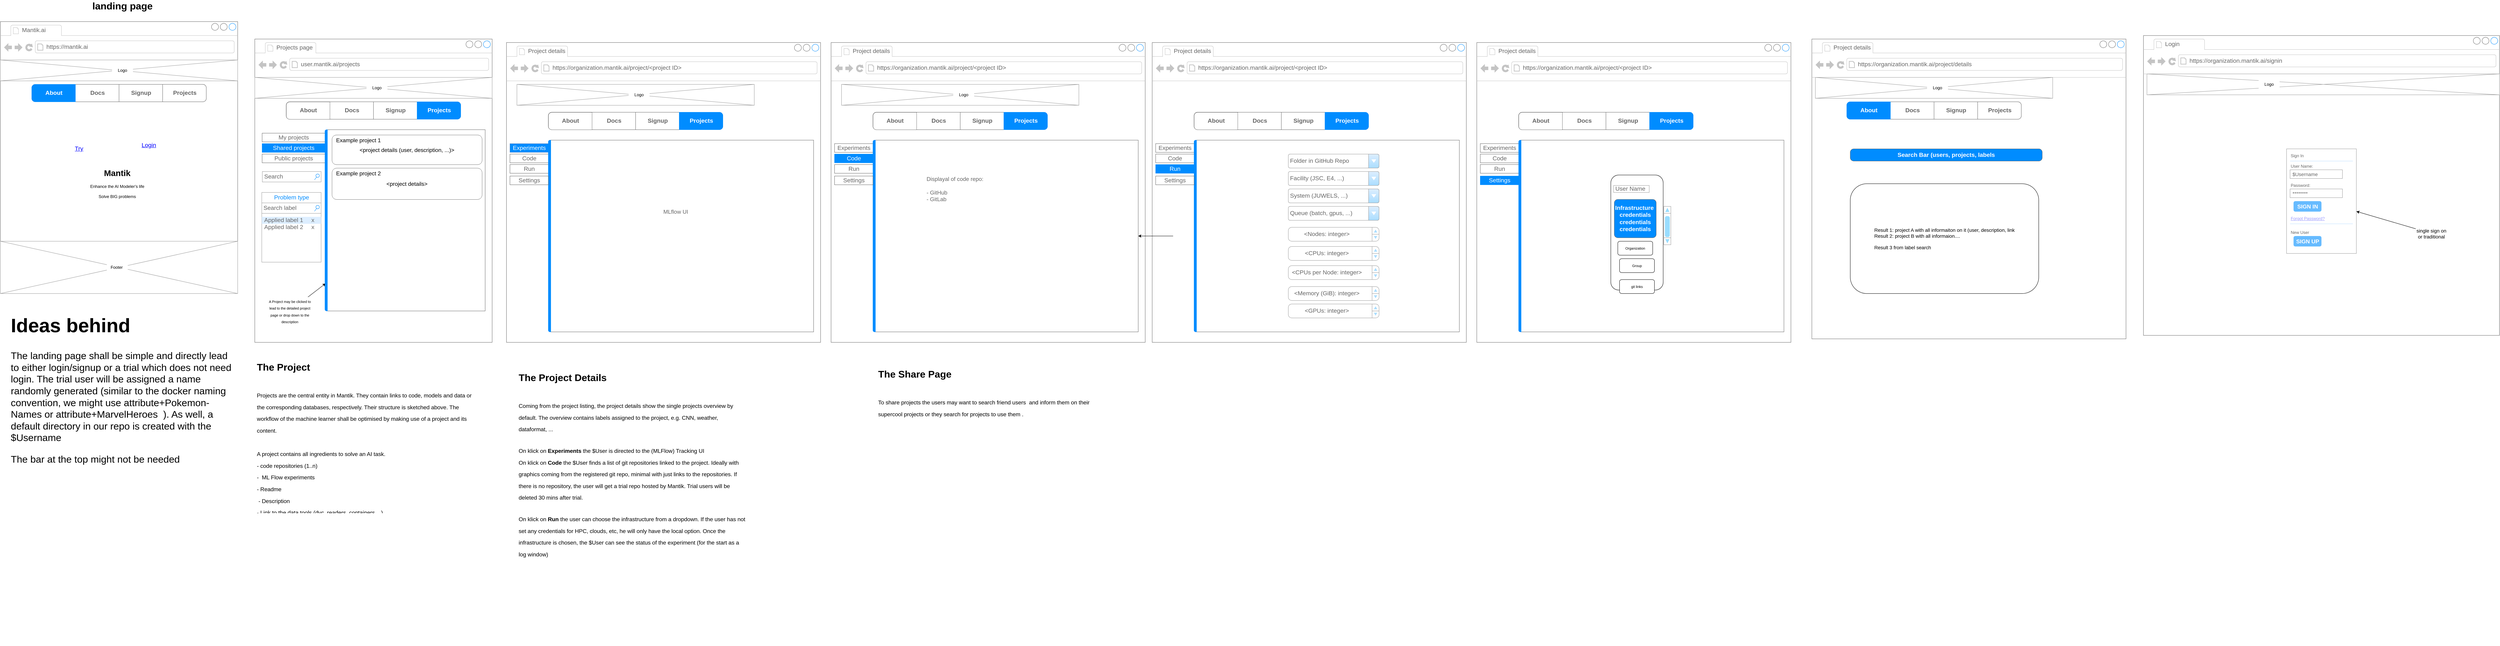 <mxfile version="19.0.3" type="device"><diagram id="vYxLpH2XrhpUcsJ9-Zi-" name="Page-1"><mxGraphModel dx="2889" dy="1265" grid="1" gridSize="10" guides="1" tooltips="1" connect="1" arrows="1" fold="1" page="1" pageScale="1" pageWidth="827" pageHeight="1169" math="0" shadow="0"><root><mxCell id="0"/><mxCell id="1" parent="0"/><mxCell id="B6TExyuDWCvr3OFALODf-1" value="" style="strokeWidth=1;shadow=0;dashed=0;align=center;html=1;shape=mxgraph.mockup.containers.browserWindow;rSize=0;strokeColor=#666666;strokeColor2=#008cff;strokeColor3=#c4c4c4;mainText=,;recursiveResize=0;" parent="1" vertex="1"><mxGeometry x="-20" y="120" width="680" height="780" as="geometry"/></mxCell><mxCell id="B6TExyuDWCvr3OFALODf-2" value="Mantik.ai" style="strokeWidth=1;shadow=0;dashed=0;align=center;html=1;shape=mxgraph.mockup.containers.anchor;fontSize=17;fontColor=#666666;align=left;" parent="B6TExyuDWCvr3OFALODf-1" vertex="1"><mxGeometry x="60" y="12" width="110" height="26" as="geometry"/></mxCell><mxCell id="B6TExyuDWCvr3OFALODf-3" value="https://mantik.ai" style="strokeWidth=1;shadow=0;dashed=0;align=center;html=1;shape=mxgraph.mockup.containers.anchor;rSize=0;fontSize=17;fontColor=#666666;align=left;" parent="B6TExyuDWCvr3OFALODf-1" vertex="1"><mxGeometry x="130" y="60" width="250" height="26" as="geometry"/></mxCell><mxCell id="B6TExyuDWCvr3OFALODf-17" value="Try" style="shape=rectangle;strokeColor=none;fillColor=none;linkText=;fontSize=17;fontColor=#0000ff;fontStyle=4;html=1;align=center;" parent="B6TExyuDWCvr3OFALODf-1" vertex="1"><mxGeometry x="150" y="350" width="150" height="30" as="geometry"/></mxCell><mxCell id="B6TExyuDWCvr3OFALODf-34" value="Login" style="shape=rectangle;strokeColor=none;fillColor=none;linkText=;fontSize=17;fontColor=#0000ff;fontStyle=4;html=1;align=center;" parent="B6TExyuDWCvr3OFALODf-1" vertex="1"><mxGeometry x="350" y="340" width="150" height="30" as="geometry"/></mxCell><mxCell id="B6TExyuDWCvr3OFALODf-40" value="&lt;h1&gt;Mantik&lt;/h1&gt;&lt;div&gt;Enhance the AI Modeler's life&lt;br&gt;&lt;br&gt;Solve BIG problems&lt;/div&gt;" style="text;html=1;strokeColor=none;fillColor=none;spacing=5;spacingTop=-20;whiteSpace=wrap;overflow=hidden;rounded=0;align=center;" parent="B6TExyuDWCvr3OFALODf-1" vertex="1"><mxGeometry x="240" y="415" width="190" height="120" as="geometry"/></mxCell><mxCell id="B6TExyuDWCvr3OFALODf-41" value="" style="verticalLabelPosition=bottom;shadow=0;dashed=0;align=center;html=1;verticalAlign=top;strokeWidth=1;shape=mxgraph.mockup.graphics.simpleIcon;strokeColor=#999999;" parent="B6TExyuDWCvr3OFALODf-1" vertex="1"><mxGeometry y="630" width="680" height="150" as="geometry"/></mxCell><mxCell id="B6TExyuDWCvr3OFALODf-42" value="Footer&amp;nbsp;" style="text;html=1;strokeColor=none;fillColor=default;align=center;verticalAlign=middle;whiteSpace=wrap;rounded=0;" parent="B6TExyuDWCvr3OFALODf-1" vertex="1"><mxGeometry x="305" y="690" width="60" height="30" as="geometry"/></mxCell><mxCell id="B6TExyuDWCvr3OFALODf-35" value="" style="strokeWidth=1;shadow=0;dashed=0;align=center;html=1;shape=mxgraph.mockup.rrect;rSize=10;fillColor=#ffffff;strokeColor=#666666;" parent="B6TExyuDWCvr3OFALODf-1" vertex="1"><mxGeometry x="90" y="180" width="500" height="50" as="geometry"/></mxCell><mxCell id="B6TExyuDWCvr3OFALODf-36" value="Docs" style="strokeColor=inherit;fillColor=inherit;gradientColor=inherit;strokeWidth=1;shadow=0;dashed=0;align=center;html=1;shape=mxgraph.mockup.rrect;rSize=0;fontSize=17;fontColor=#666666;fontStyle=1;resizeHeight=1;" parent="B6TExyuDWCvr3OFALODf-35" vertex="1"><mxGeometry width="125" height="50" relative="1" as="geometry"><mxPoint x="125" as="offset"/></mxGeometry></mxCell><mxCell id="B6TExyuDWCvr3OFALODf-37" value="Signup" style="strokeColor=inherit;fillColor=inherit;gradientColor=inherit;strokeWidth=1;shadow=0;dashed=0;align=center;html=1;shape=mxgraph.mockup.rrect;rSize=0;fontSize=17;fontColor=#666666;fontStyle=1;resizeHeight=1;" parent="B6TExyuDWCvr3OFALODf-35" vertex="1"><mxGeometry width="125" height="50" relative="1" as="geometry"><mxPoint x="250" as="offset"/></mxGeometry></mxCell><mxCell id="B6TExyuDWCvr3OFALODf-38" value="Projects" style="strokeColor=inherit;fillColor=inherit;gradientColor=inherit;strokeWidth=1;shadow=0;dashed=0;align=center;html=1;shape=mxgraph.mockup.rightButton;rSize=10;fontSize=17;fontColor=#666666;fontStyle=1;resizeHeight=1;" parent="B6TExyuDWCvr3OFALODf-35" vertex="1"><mxGeometry x="1" width="125" height="50" relative="1" as="geometry"><mxPoint x="-125" as="offset"/></mxGeometry></mxCell><mxCell id="B6TExyuDWCvr3OFALODf-39" value="About" style="strokeWidth=1;shadow=0;dashed=0;align=center;html=1;shape=mxgraph.mockup.leftButton;rSize=10;fontSize=17;fontColor=#ffffff;fontStyle=1;fillColor=#008cff;strokeColor=#008cff;resizeHeight=1;" parent="B6TExyuDWCvr3OFALODf-35" vertex="1"><mxGeometry width="125" height="50" relative="1" as="geometry"/></mxCell><mxCell id="B6TExyuDWCvr3OFALODf-4" value="&lt;font style=&quot;font-size: 28px&quot;&gt;&lt;b&gt;landing page&lt;/b&gt;&lt;/font&gt;" style="text;html=1;strokeColor=none;fillColor=none;align=center;verticalAlign=middle;whiteSpace=wrap;rounded=0;" parent="1" vertex="1"><mxGeometry x="-10" y="60" width="680" height="30" as="geometry"/></mxCell><mxCell id="B6TExyuDWCvr3OFALODf-43" value="" style="verticalLabelPosition=bottom;shadow=0;dashed=0;align=center;html=1;verticalAlign=top;strokeWidth=1;shape=mxgraph.mockup.graphics.simpleIcon;strokeColor=#999999;" parent="1" vertex="1"><mxGeometry x="-20" y="230" width="680" height="60" as="geometry"/></mxCell><mxCell id="B6TExyuDWCvr3OFALODf-44" value="Logo" style="text;html=1;strokeColor=none;fillColor=default;align=center;verticalAlign=middle;whiteSpace=wrap;rounded=0;" parent="1" vertex="1"><mxGeometry x="300" y="245" width="60" height="30" as="geometry"/></mxCell><mxCell id="B6TExyuDWCvr3OFALODf-45" value="&lt;h1&gt;Ideas behind&lt;/h1&gt;&lt;p&gt;The landing page shall be simple and directly lead to either login/signup or a trial which does not need login. The trial user will be assigned a name randomly generated (similar to the docker naming convention, we might use attribute+Pokemon-Names or attribute+MarvelHeroes&amp;nbsp; ). As well, a default directory in our repo is created with the $Username&lt;/p&gt;&lt;p&gt;The bar at the top might not be needed&lt;/p&gt;" style="text;html=1;strokeColor=none;fillColor=none;spacing=5;spacingTop=-20;whiteSpace=wrap;overflow=hidden;rounded=0;fontSize=28;" parent="1" vertex="1"><mxGeometry x="5" y="930" width="650" height="530" as="geometry"/></mxCell><mxCell id="B6TExyuDWCvr3OFALODf-46" value="" style="strokeWidth=1;shadow=0;dashed=0;align=center;html=1;shape=mxgraph.mockup.containers.browserWindow;rSize=0;strokeColor=#666666;strokeColor2=#008cff;strokeColor3=#c4c4c4;mainText=,;recursiveResize=0;fontSize=28;fillColor=default;" parent="1" vertex="1"><mxGeometry x="709" y="170" width="680" height="870" as="geometry"/></mxCell><mxCell id="B6TExyuDWCvr3OFALODf-47" value="Projects page" style="strokeWidth=1;shadow=0;dashed=0;align=center;html=1;shape=mxgraph.mockup.containers.anchor;fontSize=17;fontColor=#666666;align=left;fillColor=default;" parent="B6TExyuDWCvr3OFALODf-46" vertex="1"><mxGeometry x="60" y="12" width="110" height="26" as="geometry"/></mxCell><mxCell id="B6TExyuDWCvr3OFALODf-48" value="user.mantik.ai/projects" style="strokeWidth=1;shadow=0;dashed=0;align=center;html=1;shape=mxgraph.mockup.containers.anchor;rSize=0;fontSize=17;fontColor=#666666;align=left;fillColor=default;" parent="B6TExyuDWCvr3OFALODf-46" vertex="1"><mxGeometry x="130" y="60" width="250" height="26" as="geometry"/></mxCell><mxCell id="B6TExyuDWCvr3OFALODf-60" value="&lt;font style=&quot;font-size: 10px&quot;&gt;A Project may be clicked to lead to the detailed project page or drop down to the description&lt;/font&gt;" style="text;html=1;strokeColor=none;fillColor=none;align=center;verticalAlign=middle;whiteSpace=wrap;rounded=0;fontSize=16;" parent="B6TExyuDWCvr3OFALODf-46" vertex="1"><mxGeometry x="36" y="740" width="129" height="80" as="geometry"/></mxCell><mxCell id="B6TExyuDWCvr3OFALODf-61" value="" style="endArrow=classic;html=1;rounded=0;fontSize=16;entryX=0.286;entryY=0.848;entryDx=0;entryDy=0;entryPerimeter=0;" parent="B6TExyuDWCvr3OFALODf-46" source="B6TExyuDWCvr3OFALODf-60" target="O60TnMRfWAKYg9jlKstJ-24" edge="1"><mxGeometry width="50" height="50" relative="1" as="geometry"><mxPoint x="191" y="60" as="sourcePoint"/><mxPoint x="102.7" y="700" as="targetPoint"/></mxGeometry></mxCell><mxCell id="B6TExyuDWCvr3OFALODf-62" value="" style="strokeWidth=1;shadow=0;dashed=0;align=center;html=1;shape=mxgraph.mockup.rrect;rSize=10;fillColor=#ffffff;strokeColor=#666666;" parent="B6TExyuDWCvr3OFALODf-46" vertex="1"><mxGeometry x="90" y="180" width="500" height="50" as="geometry"/></mxCell><mxCell id="B6TExyuDWCvr3OFALODf-63" value="Docs" style="strokeColor=inherit;fillColor=inherit;gradientColor=inherit;strokeWidth=1;shadow=0;dashed=0;align=center;html=1;shape=mxgraph.mockup.rrect;rSize=0;fontSize=17;fontColor=#666666;fontStyle=1;resizeHeight=1;" parent="B6TExyuDWCvr3OFALODf-62" vertex="1"><mxGeometry width="125" height="50" relative="1" as="geometry"><mxPoint x="125" as="offset"/></mxGeometry></mxCell><mxCell id="B6TExyuDWCvr3OFALODf-64" value="Signup" style="strokeColor=inherit;fillColor=inherit;gradientColor=inherit;strokeWidth=1;shadow=0;dashed=0;align=center;html=1;shape=mxgraph.mockup.rrect;rSize=0;fontSize=17;fontColor=#666666;fontStyle=1;resizeHeight=1;" parent="B6TExyuDWCvr3OFALODf-62" vertex="1"><mxGeometry width="125" height="50" relative="1" as="geometry"><mxPoint x="250" as="offset"/></mxGeometry></mxCell><mxCell id="B6TExyuDWCvr3OFALODf-65" value="&lt;font color=&quot;#ffffff&quot;&gt;Projects&lt;/font&gt;" style="strokeColor=#008CFF;fillColor=#008CFF;strokeWidth=1;shadow=0;dashed=0;align=center;html=1;shape=mxgraph.mockup.rightButton;rSize=10;fontSize=17;fontStyle=1;resizeHeight=1;" parent="B6TExyuDWCvr3OFALODf-62" vertex="1"><mxGeometry x="1" width="125" height="50" relative="1" as="geometry"><mxPoint x="-125" as="offset"/></mxGeometry></mxCell><mxCell id="B6TExyuDWCvr3OFALODf-66" value="&lt;font color=&quot;#666666&quot;&gt;About&lt;/font&gt;" style="strokeWidth=0.5;shadow=0;dashed=0;align=center;html=1;shape=mxgraph.mockup.leftButton;rSize=10;fontSize=17;fontColor=#ffffff;fontStyle=1;fillColor=default;strokeColor=default;resizeHeight=1;" parent="B6TExyuDWCvr3OFALODf-62" vertex="1"><mxGeometry width="125" height="50" relative="1" as="geometry"/></mxCell><mxCell id="B6TExyuDWCvr3OFALODf-67" value="" style="verticalLabelPosition=bottom;shadow=0;dashed=0;align=center;html=1;verticalAlign=top;strokeWidth=1;shape=mxgraph.mockup.graphics.simpleIcon;strokeColor=#999999;" parent="B6TExyuDWCvr3OFALODf-46" vertex="1"><mxGeometry y="110" width="680" height="60" as="geometry"/></mxCell><mxCell id="B6TExyuDWCvr3OFALODf-68" value="Logo" style="text;html=1;strokeColor=none;fillColor=default;align=center;verticalAlign=middle;whiteSpace=wrap;rounded=0;" parent="B6TExyuDWCvr3OFALODf-46" vertex="1"><mxGeometry x="320" y="125" width="60" height="30" as="geometry"/></mxCell><mxCell id="O60TnMRfWAKYg9jlKstJ-20" value="" style="strokeWidth=1;shadow=0;dashed=0;align=center;html=1;shape=mxgraph.mockup.containers.marginRect2;rectMarginLeft=67;strokeColor=#666666;gradientColor=none;rounded=1;fontSize=16;fontColor=#000000;" vertex="1" parent="B6TExyuDWCvr3OFALODf-46"><mxGeometry x="141" y="260" width="519" height="520" as="geometry"/></mxCell><mxCell id="O60TnMRfWAKYg9jlKstJ-21" value="My projects" style="strokeColor=inherit;fillColor=inherit;gradientColor=inherit;strokeWidth=1;shadow=0;dashed=0;align=center;html=1;shape=mxgraph.mockup.containers.rrect;rSize=0;fontSize=17;fontColor=#666666;rounded=1;" vertex="1" parent="O60TnMRfWAKYg9jlKstJ-20"><mxGeometry width="180" height="25" relative="1" as="geometry"><mxPoint x="-120" y="10" as="offset"/></mxGeometry></mxCell><mxCell id="O60TnMRfWAKYg9jlKstJ-22" value="Shared projects" style="strokeWidth=1;shadow=0;dashed=0;align=center;html=1;shape=mxgraph.mockup.containers.rrect;rSize=0;fontSize=17;fontColor=#ffffff;strokeColor=#008cff;fillColor=#008cff;rounded=1;" vertex="1" parent="O60TnMRfWAKYg9jlKstJ-20"><mxGeometry width="180" height="25" relative="1" as="geometry"><mxPoint x="-120" y="40" as="offset"/></mxGeometry></mxCell><mxCell id="O60TnMRfWAKYg9jlKstJ-23" value="Public projects" style="strokeColor=inherit;fillColor=inherit;gradientColor=inherit;strokeWidth=1;shadow=0;dashed=0;align=center;html=1;shape=mxgraph.mockup.containers.rrect;rSize=0;fontSize=17;fontColor=#666666;rounded=1;" vertex="1" parent="O60TnMRfWAKYg9jlKstJ-20"><mxGeometry width="180" height="25" relative="1" as="geometry"><mxPoint x="-120" y="70" as="offset"/></mxGeometry></mxCell><mxCell id="O60TnMRfWAKYg9jlKstJ-24" value="" style="strokeWidth=1;shadow=0;dashed=0;align=center;html=1;shape=mxgraph.mockup.containers.leftButton;rSize=5;strokeColor=#008cff;fillColor=#008cff;resizeHeight=1;movable=0;deletable=0;rounded=1;fontSize=16;fontColor=#000000;" vertex="1" parent="O60TnMRfWAKYg9jlKstJ-20"><mxGeometry width="7" height="520" relative="1" as="geometry"><mxPoint x="60" as="offset"/></mxGeometry></mxCell><mxCell id="O60TnMRfWAKYg9jlKstJ-34" value="&amp;lt;project details (user, description, ...)&amp;gt;" style="rounded=1;whiteSpace=wrap;html=1;fontSize=16;fontColor=#000000;strokeColor=#000000;strokeWidth=0.5;fillColor=none;" vertex="1" parent="O60TnMRfWAKYg9jlKstJ-20"><mxGeometry x="80" y="15" width="430" height="85" as="geometry"/></mxCell><mxCell id="O60TnMRfWAKYg9jlKstJ-36" value="Example project 1" style="text;html=1;strokeColor=none;fillColor=none;align=left;verticalAlign=middle;whiteSpace=wrap;rounded=0;fontSize=16;fontColor=#000000;" vertex="1" parent="O60TnMRfWAKYg9jlKstJ-20"><mxGeometry x="90" y="15" width="170" height="30" as="geometry"/></mxCell><mxCell id="O60TnMRfWAKYg9jlKstJ-40" value="&amp;lt;project details&amp;gt;" style="rounded=1;whiteSpace=wrap;html=1;fontSize=16;fontColor=#000000;strokeColor=#000000;strokeWidth=0.5;fillColor=none;" vertex="1" parent="O60TnMRfWAKYg9jlKstJ-20"><mxGeometry x="80" y="110" width="430" height="90" as="geometry"/></mxCell><mxCell id="O60TnMRfWAKYg9jlKstJ-41" value="Example project 2" style="text;html=1;strokeColor=none;fillColor=none;align=left;verticalAlign=middle;whiteSpace=wrap;rounded=0;fontSize=16;fontColor=#000000;" vertex="1" parent="O60TnMRfWAKYg9jlKstJ-20"><mxGeometry x="90" y="110" width="140" height="30" as="geometry"/></mxCell><mxCell id="O60TnMRfWAKYg9jlKstJ-26" value="Search" style="strokeWidth=1;shadow=0;dashed=0;align=center;html=1;shape=mxgraph.mockup.forms.searchBox;strokeColor=#999999;mainText=;strokeColor2=#008cff;fontColor=#666666;fontSize=17;align=left;spacingLeft=3;rounded=1;fillColor=none;" vertex="1" parent="B6TExyuDWCvr3OFALODf-46"><mxGeometry x="21.5" y="380" width="168.5" height="30" as="geometry"/></mxCell><mxCell id="O60TnMRfWAKYg9jlKstJ-28" value="" style="strokeWidth=1;shadow=0;dashed=0;align=center;html=1;shape=mxgraph.mockup.forms.rrect;rSize=0;strokeColor=#999999;fillColor=#ffffff;rounded=1;fontSize=16;fontColor=#000000;" vertex="1" parent="B6TExyuDWCvr3OFALODf-46"><mxGeometry x="20" y="440" width="170" height="200" as="geometry"/></mxCell><mxCell id="O60TnMRfWAKYg9jlKstJ-29" value="Problem type" style="strokeWidth=1;shadow=0;dashed=0;align=center;html=1;shape=mxgraph.mockup.forms.rrect;rSize=0;strokeColor=#999999;fontColor=#008cff;fontSize=17;fillColor=#ffffff;resizeWidth=1;rounded=1;" vertex="1" parent="O60TnMRfWAKYg9jlKstJ-28"><mxGeometry width="170" height="30" relative="1" as="geometry"/></mxCell><mxCell id="O60TnMRfWAKYg9jlKstJ-30" value="&lt;br&gt;" style="strokeWidth=1;shadow=0;dashed=0;align=center;html=1;shape=mxgraph.mockup.forms.anchor;fontSize=17;fontColor=#666666;align=left;spacingLeft=5;resizeWidth=1;rounded=1;fillColor=none;" vertex="1" parent="O60TnMRfWAKYg9jlKstJ-28"><mxGeometry width="170" height="20" relative="1" as="geometry"><mxPoint y="30" as="offset"/></mxGeometry></mxCell><mxCell id="O60TnMRfWAKYg9jlKstJ-31" value="" style="strokeWidth=1;shadow=0;dashed=0;align=center;html=1;shape=mxgraph.mockup.forms.anchor;fontSize=17;fontColor=#666666;align=left;spacingLeft=5;resizeWidth=1;rounded=1;fillColor=none;" vertex="1" parent="O60TnMRfWAKYg9jlKstJ-28"><mxGeometry width="170" height="20" relative="1" as="geometry"><mxPoint y="50" as="offset"/></mxGeometry></mxCell><mxCell id="O60TnMRfWAKYg9jlKstJ-32" value="Applied label 1&amp;nbsp; &amp;nbsp; &amp;nbsp;x" style="strokeWidth=1;shadow=0;dashed=0;align=center;html=1;shape=mxgraph.mockup.forms.rrect;rSize=0;fontSize=17;fontColor=#666666;align=left;spacingLeft=5;fillColor=#ddeeff;strokeColor=none;resizeWidth=1;rounded=1;" vertex="1" parent="O60TnMRfWAKYg9jlKstJ-28"><mxGeometry width="170" height="20" relative="1" as="geometry"><mxPoint y="70" as="offset"/></mxGeometry></mxCell><mxCell id="O60TnMRfWAKYg9jlKstJ-33" value="Applied label 2&amp;nbsp; &amp;nbsp; &amp;nbsp;x" style="strokeWidth=1;shadow=0;dashed=0;align=center;html=1;shape=mxgraph.mockup.forms.anchor;fontSize=17;fontColor=#666666;align=left;spacingLeft=5;resizeWidth=1;rounded=1;fillColor=none;" vertex="1" parent="O60TnMRfWAKYg9jlKstJ-28"><mxGeometry width="170" height="20" relative="1" as="geometry"><mxPoint y="90" as="offset"/></mxGeometry></mxCell><mxCell id="O60TnMRfWAKYg9jlKstJ-27" value="Search label" style="strokeWidth=1;shadow=0;dashed=0;align=center;html=1;shape=mxgraph.mockup.forms.searchBox;strokeColor=#999999;mainText=;strokeColor2=#008cff;fontColor=#666666;fontSize=17;align=left;spacingLeft=3;rounded=1;fillColor=none;" vertex="1" parent="O60TnMRfWAKYg9jlKstJ-28"><mxGeometry y="30" width="170" height="30" as="geometry"/></mxCell><mxCell id="B6TExyuDWCvr3OFALODf-50" value="&lt;h1&gt;&lt;font style=&quot;font-size: 28px&quot;&gt;The Project&lt;/font&gt;&lt;/h1&gt;&lt;p&gt;&lt;span style=&quot;font-size: 16px&quot;&gt;Projects are the central entity in Mantik. They contain links to code, models and data or the corresponding databases, respectively. Their structure is sketched above. The workflow of the machine learner shall be optimised by making use of a project and its content.&lt;br&gt;&lt;br&gt;A project contains all ingredients to solve an AI task.&lt;br&gt;- code repositories (1..n)&lt;br&gt;&lt;/span&gt;&lt;span style=&quot;font-size: 16px&quot;&gt;-&amp;nbsp; ML Flow experiments&lt;br&gt;&lt;/span&gt;&lt;span style=&quot;font-size: 16px&quot;&gt;- Readme&amp;nbsp;&lt;br&gt;&lt;/span&gt;&lt;span style=&quot;font-size: 16px&quot;&gt;&amp;nbsp;- D&lt;/span&gt;&lt;span style=&quot;font-size: 16px&quot;&gt;escription&lt;br&gt;- Link to the data tools (dvc, readers, containers,...)&lt;/span&gt;&lt;/p&gt;" style="text;html=1;strokeColor=none;fillColor=none;spacing=5;spacingTop=-20;whiteSpace=wrap;overflow=hidden;rounded=0;fontSize=28;" parent="1" vertex="1"><mxGeometry x="710" y="1040" width="630" height="490" as="geometry"/></mxCell><mxCell id="B6TExyuDWCvr3OFALODf-69" value="" style="strokeWidth=1;shadow=0;dashed=0;align=center;html=1;shape=mxgraph.mockup.containers.browserWindow;rSize=0;strokeColor=#666666;strokeColor2=#008cff;strokeColor3=#c4c4c4;mainText=,;recursiveResize=0;fontSize=10;fillColor=default;" parent="1" vertex="1"><mxGeometry x="1430" y="180" width="900" height="860" as="geometry"/></mxCell><mxCell id="B6TExyuDWCvr3OFALODf-70" value="Project details" style="strokeWidth=1;shadow=0;dashed=0;align=center;html=1;shape=mxgraph.mockup.containers.anchor;fontSize=17;fontColor=#666666;align=left;fillColor=default;" parent="B6TExyuDWCvr3OFALODf-69" vertex="1"><mxGeometry x="60" y="12" width="110" height="26" as="geometry"/></mxCell><mxCell id="B6TExyuDWCvr3OFALODf-71" value="https://organization.mantik.ai/project/&amp;lt;project ID&amp;gt;" style="strokeWidth=1;shadow=0;dashed=0;align=center;html=1;shape=mxgraph.mockup.containers.anchor;rSize=0;fontSize=17;fontColor=#666666;align=left;fillColor=default;" parent="B6TExyuDWCvr3OFALODf-69" vertex="1"><mxGeometry x="130" y="60" width="250" height="26" as="geometry"/></mxCell><mxCell id="O60TnMRfWAKYg9jlKstJ-1" value="" style="strokeWidth=1;shadow=0;dashed=0;align=center;html=1;shape=mxgraph.mockup.rrect;rSize=10;fillColor=#ffffff;strokeColor=#666666;" vertex="1" parent="B6TExyuDWCvr3OFALODf-69"><mxGeometry x="120" y="200" width="500" height="50" as="geometry"/></mxCell><mxCell id="O60TnMRfWAKYg9jlKstJ-2" value="Docs" style="strokeColor=inherit;fillColor=inherit;gradientColor=inherit;strokeWidth=1;shadow=0;dashed=0;align=center;html=1;shape=mxgraph.mockup.rrect;rSize=0;fontSize=17;fontColor=#666666;fontStyle=1;resizeHeight=1;" vertex="1" parent="O60TnMRfWAKYg9jlKstJ-1"><mxGeometry width="125" height="50" relative="1" as="geometry"><mxPoint x="125" as="offset"/></mxGeometry></mxCell><mxCell id="O60TnMRfWAKYg9jlKstJ-3" value="Signup" style="strokeColor=inherit;fillColor=inherit;gradientColor=inherit;strokeWidth=1;shadow=0;dashed=0;align=center;html=1;shape=mxgraph.mockup.rrect;rSize=0;fontSize=17;fontColor=#666666;fontStyle=1;resizeHeight=1;" vertex="1" parent="O60TnMRfWAKYg9jlKstJ-1"><mxGeometry width="125" height="50" relative="1" as="geometry"><mxPoint x="250" as="offset"/></mxGeometry></mxCell><mxCell id="O60TnMRfWAKYg9jlKstJ-4" value="&lt;font color=&quot;#ffffff&quot;&gt;Projects&lt;/font&gt;" style="strokeColor=#008CFF;fillColor=#008CFF;strokeWidth=1;shadow=0;dashed=0;align=center;html=1;shape=mxgraph.mockup.rightButton;rSize=10;fontSize=17;fontStyle=1;resizeHeight=1;" vertex="1" parent="O60TnMRfWAKYg9jlKstJ-1"><mxGeometry x="1" width="125" height="50" relative="1" as="geometry"><mxPoint x="-125" as="offset"/></mxGeometry></mxCell><mxCell id="O60TnMRfWAKYg9jlKstJ-5" value="&lt;font color=&quot;#666666&quot;&gt;About&lt;/font&gt;" style="strokeWidth=0.5;shadow=0;dashed=0;align=center;html=1;shape=mxgraph.mockup.leftButton;rSize=10;fontSize=17;fontColor=#ffffff;fontStyle=1;fillColor=default;strokeColor=default;resizeHeight=1;" vertex="1" parent="O60TnMRfWAKYg9jlKstJ-1"><mxGeometry width="125" height="50" relative="1" as="geometry"/></mxCell><mxCell id="O60TnMRfWAKYg9jlKstJ-44" value="" style="strokeWidth=1;shadow=0;dashed=0;align=center;html=1;shape=mxgraph.mockup.containers.marginRect2;rectMarginLeft=67;strokeColor=#666666;gradientColor=none;rounded=1;fontSize=16;fontColor=#000000;" vertex="1" parent="B6TExyuDWCvr3OFALODf-69"><mxGeometry x="60" y="280" width="820" height="550" as="geometry"/></mxCell><mxCell id="O60TnMRfWAKYg9jlKstJ-45" value="&lt;font color=&quot;#ffffff&quot;&gt;Experiments&lt;/font&gt;" style="strokeColor=#6c8ebf;fillColor=#008CFF;strokeWidth=1;shadow=0;dashed=0;align=center;html=1;shape=mxgraph.mockup.containers.rrect;rSize=0;fontSize=17;rounded=1;" vertex="1" parent="O60TnMRfWAKYg9jlKstJ-44"><mxGeometry width="110" height="25" relative="1" as="geometry"><mxPoint x="-50" y="10" as="offset"/></mxGeometry></mxCell><mxCell id="O60TnMRfWAKYg9jlKstJ-46" value="&lt;font color=&quot;#666666&quot;&gt;Code&lt;/font&gt;" style="strokeWidth=1;shadow=0;dashed=0;align=center;html=1;shape=mxgraph.mockup.containers.rrect;rSize=0;fontSize=17;fontColor=#ffffff;strokeColor=#666666;fillColor=none;rounded=1;" vertex="1" parent="O60TnMRfWAKYg9jlKstJ-44"><mxGeometry width="110" height="25" relative="1" as="geometry"><mxPoint x="-50" y="40" as="offset"/></mxGeometry></mxCell><mxCell id="O60TnMRfWAKYg9jlKstJ-47" value="Run" style="strokeColor=inherit;fillColor=inherit;gradientColor=inherit;strokeWidth=1;shadow=0;dashed=0;align=center;html=1;shape=mxgraph.mockup.containers.rrect;rSize=0;fontSize=17;fontColor=#666666;rounded=1;" vertex="1" parent="O60TnMRfWAKYg9jlKstJ-44"><mxGeometry width="110" height="25" relative="1" as="geometry"><mxPoint x="-50" y="70" as="offset"/></mxGeometry></mxCell><mxCell id="O60TnMRfWAKYg9jlKstJ-48" value="" style="strokeWidth=1;shadow=0;dashed=0;align=center;html=1;shape=mxgraph.mockup.containers.leftButton;rSize=5;strokeColor=#008cff;fillColor=#008cff;resizeHeight=1;movable=0;deletable=0;rounded=1;fontSize=16;fontColor=#000000;" vertex="1" parent="O60TnMRfWAKYg9jlKstJ-44"><mxGeometry width="7" height="550" relative="1" as="geometry"><mxPoint x="60" as="offset"/></mxGeometry></mxCell><mxCell id="O60TnMRfWAKYg9jlKstJ-49" value="Settings" style="strokeColor=inherit;fillColor=inherit;gradientColor=inherit;strokeWidth=1;shadow=0;dashed=0;align=center;html=1;shape=mxgraph.mockup.containers.rrect;rSize=0;fontSize=17;fontColor=#666666;rounded=1;" vertex="1" parent="O60TnMRfWAKYg9jlKstJ-44"><mxGeometry width="110" height="25" relative="1" as="geometry"><mxPoint x="-50" y="103" as="offset"/></mxGeometry></mxCell><mxCell id="O60TnMRfWAKYg9jlKstJ-115" value="MLflow UI" style="text;html=1;strokeColor=none;fillColor=none;align=center;verticalAlign=middle;whiteSpace=wrap;rounded=0;fontSize=16;fontColor=#666666;" vertex="1" parent="O60TnMRfWAKYg9jlKstJ-44"><mxGeometry x="370" y="190" width="110" height="30" as="geometry"/></mxCell><mxCell id="B6TExyuDWCvr3OFALODf-77" value="" style="verticalLabelPosition=bottom;shadow=0;dashed=0;align=center;html=1;verticalAlign=top;strokeWidth=1;shape=mxgraph.mockup.graphics.simpleIcon;strokeColor=#999999;" parent="1" vertex="1"><mxGeometry x="1460" y="300" width="680" height="60" as="geometry"/></mxCell><mxCell id="B6TExyuDWCvr3OFALODf-78" value="Logo" style="text;html=1;strokeColor=none;fillColor=default;align=center;verticalAlign=middle;whiteSpace=wrap;rounded=0;" parent="1" vertex="1"><mxGeometry x="1780" y="315" width="60" height="30" as="geometry"/></mxCell><mxCell id="B6TExyuDWCvr3OFALODf-83" value="&lt;h1&gt;&lt;font style=&quot;font-size: 28px&quot;&gt;The Project Details&lt;/font&gt;&lt;/h1&gt;&lt;p&gt;&lt;span style=&quot;font-size: 16px&quot;&gt;Coming from the project listing, the project details show the single projects overview by default. The overview contains labels assigned to the project, e.g. CNN, weather, dataformat, ...&lt;/span&gt;&lt;/p&gt;&lt;p&gt;&lt;span style=&quot;font-size: 16px&quot;&gt;On klick on &lt;b&gt;Experiments&lt;/b&gt; the $User is directed to the (MLFlow) Tracking UI&lt;br&gt;On klick on &lt;b&gt;Code &lt;/b&gt;the $User finds a list of git repositories linked to the project. Ideally with graphics coming from the registered git repo, minimal with just links to the repositories. If there is no repository, the user will get a trial repo hosted by Mantik. Trial users will be deleted 30 mins after trial.&lt;/span&gt;&lt;/p&gt;&lt;p&gt;&lt;span style=&quot;font-size: 16px&quot;&gt;On klick on &lt;b&gt;Run &lt;/b&gt;the user can choose the infrastructure from a dropdown. If the user has not set any credentials for HPC, clouds, etc, he will only have the local option. Once the infrastructure is chosen, the $User can see the status of the experiment (for the start as a log window)&amp;nbsp;&lt;b&gt;&amp;nbsp;&lt;/b&gt;&amp;nbsp;&lt;/span&gt;&lt;/p&gt;&lt;p&gt;&lt;span style=&quot;font-size: 16px&quot;&gt;&lt;br&gt;&lt;br&gt;&lt;/span&gt;&lt;/p&gt;" style="text;html=1;strokeColor=none;fillColor=none;spacing=5;spacingTop=-20;whiteSpace=wrap;overflow=hidden;rounded=0;fontSize=28;" parent="1" vertex="1"><mxGeometry x="1460" y="1070" width="660" height="840" as="geometry"/></mxCell><mxCell id="B6TExyuDWCvr3OFALODf-140" value="" style="strokeWidth=1;shadow=0;dashed=0;align=center;html=1;shape=mxgraph.mockup.containers.browserWindow;rSize=0;strokeColor=#666666;strokeColor2=#008cff;strokeColor3=#c4c4c4;mainText=,;recursiveResize=0;fontSize=10;fillColor=default;" parent="1" vertex="1"><mxGeometry x="5170" y="170" width="900" height="860" as="geometry"/></mxCell><mxCell id="B6TExyuDWCvr3OFALODf-141" value="Project details" style="strokeWidth=1;shadow=0;dashed=0;align=center;html=1;shape=mxgraph.mockup.containers.anchor;fontSize=17;fontColor=#666666;align=left;fillColor=default;" parent="B6TExyuDWCvr3OFALODf-140" vertex="1"><mxGeometry x="60" y="12" width="110" height="26" as="geometry"/></mxCell><mxCell id="B6TExyuDWCvr3OFALODf-142" value="https://organization.mantik.ai/project/details" style="strokeWidth=1;shadow=0;dashed=0;align=center;html=1;shape=mxgraph.mockup.containers.anchor;rSize=0;fontSize=17;fontColor=#666666;align=left;fillColor=default;" parent="B6TExyuDWCvr3OFALODf-140" vertex="1"><mxGeometry x="130" y="60" width="250" height="26" as="geometry"/></mxCell><mxCell id="B6TExyuDWCvr3OFALODf-157" value="" style="strokeWidth=1;shadow=0;dashed=0;align=center;html=1;shape=mxgraph.mockup.rrect;rSize=10;fillColor=#ffffff;strokeColor=#666666;" parent="B6TExyuDWCvr3OFALODf-140" vertex="1"><mxGeometry x="100" y="180" width="500" height="50" as="geometry"/></mxCell><mxCell id="B6TExyuDWCvr3OFALODf-158" value="Docs" style="strokeColor=inherit;fillColor=inherit;gradientColor=inherit;strokeWidth=1;shadow=0;dashed=0;align=center;html=1;shape=mxgraph.mockup.rrect;rSize=0;fontSize=17;fontColor=#666666;fontStyle=1;resizeHeight=1;" parent="B6TExyuDWCvr3OFALODf-157" vertex="1"><mxGeometry width="125" height="50" relative="1" as="geometry"><mxPoint x="125" as="offset"/></mxGeometry></mxCell><mxCell id="B6TExyuDWCvr3OFALODf-159" value="Signup" style="strokeColor=inherit;fillColor=inherit;gradientColor=inherit;strokeWidth=1;shadow=0;dashed=0;align=center;html=1;shape=mxgraph.mockup.rrect;rSize=0;fontSize=17;fontColor=#666666;fontStyle=1;resizeHeight=1;" parent="B6TExyuDWCvr3OFALODf-157" vertex="1"><mxGeometry width="125" height="50" relative="1" as="geometry"><mxPoint x="250" as="offset"/></mxGeometry></mxCell><mxCell id="B6TExyuDWCvr3OFALODf-160" value="Projects" style="strokeColor=inherit;fillColor=inherit;gradientColor=inherit;strokeWidth=1;shadow=0;dashed=0;align=center;html=1;shape=mxgraph.mockup.rightButton;rSize=10;fontSize=17;fontColor=#666666;fontStyle=1;resizeHeight=1;" parent="B6TExyuDWCvr3OFALODf-157" vertex="1"><mxGeometry x="1" width="125" height="50" relative="1" as="geometry"><mxPoint x="-125" as="offset"/></mxGeometry></mxCell><mxCell id="B6TExyuDWCvr3OFALODf-161" value="About" style="strokeWidth=1;shadow=0;dashed=0;align=center;html=1;shape=mxgraph.mockup.leftButton;rSize=10;fontSize=17;fontColor=#ffffff;fontStyle=1;fillColor=#008cff;strokeColor=#008cff;resizeHeight=1;" parent="B6TExyuDWCvr3OFALODf-157" vertex="1"><mxGeometry width="125" height="50" relative="1" as="geometry"/></mxCell><mxCell id="B6TExyuDWCvr3OFALODf-162" value="" style="verticalLabelPosition=bottom;shadow=0;dashed=0;align=center;html=1;verticalAlign=top;strokeWidth=1;shape=mxgraph.mockup.graphics.simpleIcon;strokeColor=#999999;" parent="B6TExyuDWCvr3OFALODf-140" vertex="1"><mxGeometry x="10" y="110" width="680" height="60" as="geometry"/></mxCell><mxCell id="B6TExyuDWCvr3OFALODf-163" value="Logo" style="text;html=1;strokeColor=none;fillColor=default;align=center;verticalAlign=middle;whiteSpace=wrap;rounded=0;" parent="B6TExyuDWCvr3OFALODf-140" vertex="1"><mxGeometry x="330" y="125" width="60" height="30" as="geometry"/></mxCell><mxCell id="B6TExyuDWCvr3OFALODf-164" value="Search Bar (users, projects, labels" style="strokeWidth=1;shadow=0;dashed=0;align=center;html=1;shape=mxgraph.mockup.buttons.button;strokeColor=#666666;fontColor=#ffffff;mainText=;buttonStyle=round;fontSize=17;fontStyle=1;fillColor=#008cff;whiteSpace=wrap;" parent="B6TExyuDWCvr3OFALODf-140" vertex="1"><mxGeometry x="110" y="315" width="550" height="35" as="geometry"/></mxCell><mxCell id="B6TExyuDWCvr3OFALODf-165" value="&lt;div style=&quot;text-align: left&quot;&gt;&lt;span style=&quot;font-size: 14px&quot;&gt;Result 1: project A with all informaiton on it (user, description, link&lt;/span&gt;&lt;/div&gt;&lt;font style=&quot;font-size: 14px&quot;&gt;&lt;div style=&quot;text-align: left&quot;&gt;&lt;span&gt;Result 2: project B with all informaion....&lt;br&gt;&lt;br&gt;Result 3 from label search&lt;br&gt;&lt;/span&gt;&lt;/div&gt;&lt;/font&gt;" style="rounded=1;whiteSpace=wrap;html=1;fontSize=10;fillColor=default;" parent="B6TExyuDWCvr3OFALODf-140" vertex="1"><mxGeometry x="110" y="415" width="540" height="315" as="geometry"/></mxCell><mxCell id="B6TExyuDWCvr3OFALODf-156" value="&lt;h1&gt;&lt;font style=&quot;font-size: 28px&quot;&gt;The Share Page&lt;/font&gt;&lt;/h1&gt;&lt;p&gt;&lt;span style=&quot;font-size: 16px&quot;&gt;To share projects the users may want to search friend users&amp;nbsp; and inform them on their supercool projects or they search for projects to use them .&lt;/span&gt;&lt;/p&gt;&lt;p&gt;&lt;span style=&quot;font-size: 16px&quot;&gt;&lt;br&gt;&lt;/span&gt;&lt;/p&gt;&lt;p&gt;&lt;span style=&quot;font-size: 16px&quot;&gt;&lt;br&gt;&lt;/span&gt;&lt;/p&gt;" style="text;html=1;strokeColor=none;fillColor=none;spacing=5;spacingTop=-20;whiteSpace=wrap;overflow=hidden;rounded=0;fontSize=28;" parent="1" vertex="1"><mxGeometry x="2490" y="1060" width="660" height="840" as="geometry"/></mxCell><mxCell id="B6TExyuDWCvr3OFALODf-166" value="" style="strokeWidth=1;shadow=0;dashed=0;align=center;html=1;shape=mxgraph.mockup.containers.browserWindow;rSize=0;strokeColor=#666666;strokeColor2=#008cff;strokeColor3=#c4c4c4;mainText=,;recursiveResize=0;fontSize=10;fillColor=default;" parent="1" vertex="1"><mxGeometry x="6120" y="160" width="1020" height="860" as="geometry"/></mxCell><mxCell id="B6TExyuDWCvr3OFALODf-167" value="Login" style="strokeWidth=1;shadow=0;dashed=0;align=center;html=1;shape=mxgraph.mockup.containers.anchor;fontSize=17;fontColor=#666666;align=left;fillColor=default;" parent="B6TExyuDWCvr3OFALODf-166" vertex="1"><mxGeometry x="60" y="12" width="110" height="26" as="geometry"/></mxCell><mxCell id="B6TExyuDWCvr3OFALODf-168" value="https://organization.mantik.ai/signin" style="strokeWidth=1;shadow=0;dashed=0;align=center;html=1;shape=mxgraph.mockup.containers.anchor;rSize=0;fontSize=17;fontColor=#666666;align=left;fillColor=default;" parent="B6TExyuDWCvr3OFALODf-166" vertex="1"><mxGeometry x="130" y="60" width="250" height="26" as="geometry"/></mxCell><mxCell id="B6TExyuDWCvr3OFALODf-174" value="" style="verticalLabelPosition=bottom;shadow=0;dashed=0;align=center;html=1;verticalAlign=top;strokeWidth=1;shape=mxgraph.mockup.graphics.simpleIcon;strokeColor=#999999;" parent="B6TExyuDWCvr3OFALODf-166" vertex="1"><mxGeometry x="10" y="110" width="1010" height="60" as="geometry"/></mxCell><mxCell id="B6TExyuDWCvr3OFALODf-175" value="Logo" style="text;html=1;strokeColor=none;fillColor=default;align=center;verticalAlign=middle;whiteSpace=wrap;rounded=0;" parent="B6TExyuDWCvr3OFALODf-166" vertex="1"><mxGeometry x="330" y="125" width="60" height="30" as="geometry"/></mxCell><mxCell id="B6TExyuDWCvr3OFALODf-190" value="single sign on or traditional" style="text;html=1;strokeColor=none;fillColor=none;align=center;verticalAlign=middle;whiteSpace=wrap;rounded=0;fontSize=14;" parent="B6TExyuDWCvr3OFALODf-166" vertex="1"><mxGeometry x="780" y="505" width="90" height="125" as="geometry"/></mxCell><mxCell id="B6TExyuDWCvr3OFALODf-178" value="" style="strokeWidth=1;shadow=0;dashed=0;align=center;html=1;shape=mxgraph.mockup.forms.rrect;rSize=0;strokeColor=#999999;fillColor=#ffffff;fontSize=14;" parent="1" vertex="1"><mxGeometry x="6530" y="485" width="200" height="300" as="geometry"/></mxCell><mxCell id="B6TExyuDWCvr3OFALODf-179" value="Sign In" style="strokeWidth=1;shadow=0;dashed=0;align=center;html=1;shape=mxgraph.mockup.forms.anchor;fontSize=12;fontColor=#666666;align=left;resizeWidth=1;spacingLeft=0;fillColor=default;" parent="B6TExyuDWCvr3OFALODf-178" vertex="1"><mxGeometry width="100" height="20" relative="1" as="geometry"><mxPoint x="10" y="10" as="offset"/></mxGeometry></mxCell><mxCell id="B6TExyuDWCvr3OFALODf-180" value="" style="shape=line;strokeColor=#ddeeff;strokeWidth=2;html=1;resizeWidth=1;fontSize=14;fillColor=default;" parent="B6TExyuDWCvr3OFALODf-178" vertex="1"><mxGeometry width="180" height="10" relative="1" as="geometry"><mxPoint x="10" y="30" as="offset"/></mxGeometry></mxCell><mxCell id="B6TExyuDWCvr3OFALODf-181" value="User Name:" style="strokeWidth=1;shadow=0;dashed=0;align=center;html=1;shape=mxgraph.mockup.forms.anchor;fontSize=12;fontColor=#666666;align=left;resizeWidth=1;spacingLeft=0;fillColor=default;" parent="B6TExyuDWCvr3OFALODf-178" vertex="1"><mxGeometry width="100" height="20" relative="1" as="geometry"><mxPoint x="10" y="40" as="offset"/></mxGeometry></mxCell><mxCell id="B6TExyuDWCvr3OFALODf-182" value="$Username" style="strokeWidth=1;shadow=0;dashed=0;align=center;html=1;shape=mxgraph.mockup.forms.rrect;rSize=0;strokeColor=#999999;fontColor=#666666;align=left;spacingLeft=5;resizeWidth=1;fontSize=14;fillColor=default;" parent="B6TExyuDWCvr3OFALODf-178" vertex="1"><mxGeometry width="150" height="25" relative="1" as="geometry"><mxPoint x="10" y="60" as="offset"/></mxGeometry></mxCell><mxCell id="B6TExyuDWCvr3OFALODf-183" value="Password:" style="strokeWidth=1;shadow=0;dashed=0;align=center;html=1;shape=mxgraph.mockup.forms.anchor;fontSize=12;fontColor=#666666;align=left;resizeWidth=1;spacingLeft=0;fillColor=default;" parent="B6TExyuDWCvr3OFALODf-178" vertex="1"><mxGeometry width="100" height="20" relative="1" as="geometry"><mxPoint x="10" y="95" as="offset"/></mxGeometry></mxCell><mxCell id="B6TExyuDWCvr3OFALODf-184" value="********" style="strokeWidth=1;shadow=0;dashed=0;align=center;html=1;shape=mxgraph.mockup.forms.rrect;rSize=0;strokeColor=#999999;fontColor=#666666;align=left;spacingLeft=5;resizeWidth=1;fontSize=14;fillColor=default;" parent="B6TExyuDWCvr3OFALODf-178" vertex="1"><mxGeometry width="150" height="25" relative="1" as="geometry"><mxPoint x="10" y="115" as="offset"/></mxGeometry></mxCell><mxCell id="B6TExyuDWCvr3OFALODf-185" value="SIGN IN" style="strokeWidth=1;shadow=0;dashed=0;align=center;html=1;shape=mxgraph.mockup.forms.rrect;rSize=5;strokeColor=none;fontColor=#ffffff;fillColor=#66bbff;fontSize=16;fontStyle=1;" parent="B6TExyuDWCvr3OFALODf-178" vertex="1"><mxGeometry y="1" width="80" height="30" relative="1" as="geometry"><mxPoint x="20" y="-150" as="offset"/></mxGeometry></mxCell><mxCell id="B6TExyuDWCvr3OFALODf-186" value="Forgot Password?" style="strokeWidth=1;shadow=0;dashed=0;align=center;html=1;shape=mxgraph.mockup.forms.anchor;fontSize=12;fontColor=#9999ff;align=left;spacingLeft=0;fontStyle=4;resizeWidth=1;fillColor=default;" parent="B6TExyuDWCvr3OFALODf-178" vertex="1"><mxGeometry y="1" width="150" height="20" relative="1" as="geometry"><mxPoint x="10" y="-110" as="offset"/></mxGeometry></mxCell><mxCell id="B6TExyuDWCvr3OFALODf-187" value="" style="shape=line;strokeColor=#ddeeff;strokeWidth=2;html=1;resizeWidth=1;fontSize=14;fillColor=default;" parent="B6TExyuDWCvr3OFALODf-178" vertex="1"><mxGeometry y="1" width="180" height="10" relative="1" as="geometry"><mxPoint x="10" y="-90" as="offset"/></mxGeometry></mxCell><mxCell id="B6TExyuDWCvr3OFALODf-188" value="New User" style="strokeWidth=1;shadow=0;dashed=0;align=center;html=1;shape=mxgraph.mockup.forms.anchor;fontSize=12;fontColor=#666666;align=left;spacingLeft=0;resizeWidth=1;fillColor=default;" parent="B6TExyuDWCvr3OFALODf-178" vertex="1"><mxGeometry y="1" width="150" height="20" relative="1" as="geometry"><mxPoint x="10" y="-70" as="offset"/></mxGeometry></mxCell><mxCell id="B6TExyuDWCvr3OFALODf-189" value="SIGN UP" style="strokeWidth=1;shadow=0;dashed=0;align=center;html=1;shape=mxgraph.mockup.forms.rrect;rSize=5;strokeColor=none;fontColor=#ffffff;fillColor=#66bbff;fontSize=16;fontStyle=1;" parent="B6TExyuDWCvr3OFALODf-178" vertex="1"><mxGeometry y="1" width="80" height="30" relative="1" as="geometry"><mxPoint x="20" y="-50" as="offset"/></mxGeometry></mxCell><mxCell id="B6TExyuDWCvr3OFALODf-192" style="edgeStyle=none;rounded=0;orthogonalLoop=1;jettySize=auto;html=1;fontSize=14;" parent="1" source="B6TExyuDWCvr3OFALODf-190" target="B6TExyuDWCvr3OFALODf-178" edge="1"><mxGeometry relative="1" as="geometry"/></mxCell><mxCell id="O60TnMRfWAKYg9jlKstJ-50" value="" style="strokeWidth=1;shadow=0;dashed=0;align=center;html=1;shape=mxgraph.mockup.containers.browserWindow;rSize=0;strokeColor=#666666;strokeColor2=#008cff;strokeColor3=#c4c4c4;mainText=,;recursiveResize=0;fontSize=10;fillColor=default;" vertex="1" parent="1"><mxGeometry x="2360" y="180" width="900" height="860" as="geometry"/></mxCell><mxCell id="O60TnMRfWAKYg9jlKstJ-51" value="Project details" style="strokeWidth=1;shadow=0;dashed=0;align=center;html=1;shape=mxgraph.mockup.containers.anchor;fontSize=17;fontColor=#666666;align=left;fillColor=default;" vertex="1" parent="O60TnMRfWAKYg9jlKstJ-50"><mxGeometry x="60" y="12" width="110" height="26" as="geometry"/></mxCell><mxCell id="O60TnMRfWAKYg9jlKstJ-52" value="https://organization.mantik.ai/project/&amp;lt;project ID&amp;gt;" style="strokeWidth=1;shadow=0;dashed=0;align=center;html=1;shape=mxgraph.mockup.containers.anchor;rSize=0;fontSize=17;fontColor=#666666;align=left;fillColor=default;" vertex="1" parent="O60TnMRfWAKYg9jlKstJ-50"><mxGeometry x="130" y="60" width="250" height="26" as="geometry"/></mxCell><mxCell id="O60TnMRfWAKYg9jlKstJ-53" value="" style="strokeWidth=1;shadow=0;dashed=0;align=center;html=1;shape=mxgraph.mockup.rrect;rSize=10;fillColor=#ffffff;strokeColor=#666666;" vertex="1" parent="O60TnMRfWAKYg9jlKstJ-50"><mxGeometry x="120" y="200" width="500" height="50" as="geometry"/></mxCell><mxCell id="O60TnMRfWAKYg9jlKstJ-54" value="Docs" style="strokeColor=inherit;fillColor=inherit;gradientColor=inherit;strokeWidth=1;shadow=0;dashed=0;align=center;html=1;shape=mxgraph.mockup.rrect;rSize=0;fontSize=17;fontColor=#666666;fontStyle=1;resizeHeight=1;" vertex="1" parent="O60TnMRfWAKYg9jlKstJ-53"><mxGeometry width="125" height="50" relative="1" as="geometry"><mxPoint x="125" as="offset"/></mxGeometry></mxCell><mxCell id="O60TnMRfWAKYg9jlKstJ-55" value="Signup" style="strokeColor=inherit;fillColor=inherit;gradientColor=inherit;strokeWidth=1;shadow=0;dashed=0;align=center;html=1;shape=mxgraph.mockup.rrect;rSize=0;fontSize=17;fontColor=#666666;fontStyle=1;resizeHeight=1;" vertex="1" parent="O60TnMRfWAKYg9jlKstJ-53"><mxGeometry width="125" height="50" relative="1" as="geometry"><mxPoint x="250" as="offset"/></mxGeometry></mxCell><mxCell id="O60TnMRfWAKYg9jlKstJ-56" value="&lt;font color=&quot;#ffffff&quot;&gt;Projects&lt;/font&gt;" style="strokeColor=#008CFF;fillColor=#008CFF;strokeWidth=1;shadow=0;dashed=0;align=center;html=1;shape=mxgraph.mockup.rightButton;rSize=10;fontSize=17;fontStyle=1;resizeHeight=1;" vertex="1" parent="O60TnMRfWAKYg9jlKstJ-53"><mxGeometry x="1" width="125" height="50" relative="1" as="geometry"><mxPoint x="-125" as="offset"/></mxGeometry></mxCell><mxCell id="O60TnMRfWAKYg9jlKstJ-57" value="&lt;font color=&quot;#666666&quot;&gt;About&lt;/font&gt;" style="strokeWidth=0.5;shadow=0;dashed=0;align=center;html=1;shape=mxgraph.mockup.leftButton;rSize=10;fontSize=17;fontColor=#ffffff;fontStyle=1;fillColor=default;strokeColor=default;resizeHeight=1;" vertex="1" parent="O60TnMRfWAKYg9jlKstJ-53"><mxGeometry width="125" height="50" relative="1" as="geometry"/></mxCell><mxCell id="O60TnMRfWAKYg9jlKstJ-58" value="" style="strokeWidth=1;shadow=0;dashed=0;align=center;html=1;shape=mxgraph.mockup.containers.marginRect2;rectMarginLeft=67;strokeColor=#666666;gradientColor=none;rounded=1;fontSize=16;fontColor=#000000;" vertex="1" parent="O60TnMRfWAKYg9jlKstJ-50"><mxGeometry x="60" y="280" width="820" height="550" as="geometry"/></mxCell><mxCell id="O60TnMRfWAKYg9jlKstJ-59" value="&lt;font color=&quot;#666666&quot;&gt;Experiments&lt;/font&gt;" style="strokeColor=#666666;fillColor=none;strokeWidth=1;shadow=0;dashed=0;align=center;html=1;shape=mxgraph.mockup.containers.rrect;rSize=0;fontSize=17;rounded=1;" vertex="1" parent="O60TnMRfWAKYg9jlKstJ-58"><mxGeometry width="110" height="25" relative="1" as="geometry"><mxPoint x="-50" y="10" as="offset"/></mxGeometry></mxCell><mxCell id="O60TnMRfWAKYg9jlKstJ-60" value="Code" style="strokeWidth=1;shadow=0;dashed=0;align=center;html=1;shape=mxgraph.mockup.containers.rrect;rSize=0;fontSize=17;fontColor=#ffffff;strokeColor=#008CFF;fillColor=#008CFF;rounded=1;" vertex="1" parent="O60TnMRfWAKYg9jlKstJ-58"><mxGeometry width="110" height="25" relative="1" as="geometry"><mxPoint x="-50" y="40" as="offset"/></mxGeometry></mxCell><mxCell id="O60TnMRfWAKYg9jlKstJ-61" value="Run" style="strokeColor=inherit;fillColor=inherit;gradientColor=inherit;strokeWidth=1;shadow=0;dashed=0;align=center;html=1;shape=mxgraph.mockup.containers.rrect;rSize=0;fontSize=17;fontColor=#666666;rounded=1;" vertex="1" parent="O60TnMRfWAKYg9jlKstJ-58"><mxGeometry width="110" height="25" relative="1" as="geometry"><mxPoint x="-50" y="70" as="offset"/></mxGeometry></mxCell><mxCell id="O60TnMRfWAKYg9jlKstJ-62" value="" style="strokeWidth=1;shadow=0;dashed=0;align=center;html=1;shape=mxgraph.mockup.containers.leftButton;rSize=5;strokeColor=#008cff;fillColor=#008cff;resizeHeight=1;movable=0;deletable=0;rounded=1;fontSize=16;fontColor=#000000;" vertex="1" parent="O60TnMRfWAKYg9jlKstJ-58"><mxGeometry width="7" height="550" relative="1" as="geometry"><mxPoint x="60" as="offset"/></mxGeometry></mxCell><mxCell id="O60TnMRfWAKYg9jlKstJ-63" value="Settings" style="strokeColor=inherit;fillColor=inherit;gradientColor=inherit;strokeWidth=1;shadow=0;dashed=0;align=center;html=1;shape=mxgraph.mockup.containers.rrect;rSize=0;fontSize=17;fontColor=#666666;rounded=1;" vertex="1" parent="O60TnMRfWAKYg9jlKstJ-58"><mxGeometry width="110" height="25" relative="1" as="geometry"><mxPoint x="-50" y="103" as="offset"/></mxGeometry></mxCell><mxCell id="O60TnMRfWAKYg9jlKstJ-95" value="&lt;div style=&quot;text-align: left;&quot;&gt;&lt;span style=&quot;background-color: initial;&quot;&gt;Displayal of code repo:&lt;/span&gt;&lt;/div&gt;&lt;div style=&quot;text-align: left;&quot;&gt;&lt;span style=&quot;background-color: initial;&quot;&gt;&amp;nbsp;&lt;/span&gt;&lt;/div&gt;&lt;div style=&quot;text-align: left;&quot;&gt;&lt;span style=&quot;background-color: initial;&quot;&gt;- GitHub&lt;/span&gt;&lt;/div&gt;&lt;div style=&quot;text-align: left;&quot;&gt;&lt;span style=&quot;background-color: initial;&quot;&gt;- GitLab&lt;/span&gt;&lt;/div&gt;" style="text;html=1;strokeColor=none;fillColor=none;align=center;verticalAlign=middle;whiteSpace=wrap;rounded=0;fontSize=16;fontColor=#666666;" vertex="1" parent="O60TnMRfWAKYg9jlKstJ-58"><mxGeometry x="140" y="50" width="310" height="180" as="geometry"/></mxCell><mxCell id="O60TnMRfWAKYg9jlKstJ-64" value="" style="verticalLabelPosition=bottom;shadow=0;dashed=0;align=center;html=1;verticalAlign=top;strokeWidth=1;shape=mxgraph.mockup.graphics.simpleIcon;strokeColor=#999999;" vertex="1" parent="1"><mxGeometry x="2390" y="300" width="680" height="60" as="geometry"/></mxCell><mxCell id="O60TnMRfWAKYg9jlKstJ-65" value="Logo" style="text;html=1;strokeColor=none;fillColor=default;align=center;verticalAlign=middle;whiteSpace=wrap;rounded=0;" vertex="1" parent="1"><mxGeometry x="2710" y="315" width="60" height="30" as="geometry"/></mxCell><mxCell id="O60TnMRfWAKYg9jlKstJ-66" value="" style="strokeWidth=1;shadow=0;dashed=0;align=center;html=1;shape=mxgraph.mockup.containers.browserWindow;rSize=0;strokeColor=#666666;strokeColor2=#008cff;strokeColor3=#c4c4c4;mainText=,;recursiveResize=0;fontSize=10;fillColor=default;" vertex="1" parent="1"><mxGeometry x="3280" y="180" width="900" height="860" as="geometry"/></mxCell><mxCell id="O60TnMRfWAKYg9jlKstJ-67" value="Project details" style="strokeWidth=1;shadow=0;dashed=0;align=center;html=1;shape=mxgraph.mockup.containers.anchor;fontSize=17;fontColor=#666666;align=left;fillColor=default;" vertex="1" parent="O60TnMRfWAKYg9jlKstJ-66"><mxGeometry x="60" y="12" width="110" height="26" as="geometry"/></mxCell><mxCell id="O60TnMRfWAKYg9jlKstJ-68" value="https://organization.mantik.ai/project/&amp;lt;project ID&amp;gt;" style="strokeWidth=1;shadow=0;dashed=0;align=center;html=1;shape=mxgraph.mockup.containers.anchor;rSize=0;fontSize=17;fontColor=#666666;align=left;fillColor=default;" vertex="1" parent="O60TnMRfWAKYg9jlKstJ-66"><mxGeometry x="130" y="60" width="250" height="26" as="geometry"/></mxCell><mxCell id="O60TnMRfWAKYg9jlKstJ-69" value="" style="strokeWidth=1;shadow=0;dashed=0;align=center;html=1;shape=mxgraph.mockup.rrect;rSize=10;fillColor=#ffffff;strokeColor=#666666;" vertex="1" parent="O60TnMRfWAKYg9jlKstJ-66"><mxGeometry x="120" y="200" width="500" height="50" as="geometry"/></mxCell><mxCell id="O60TnMRfWAKYg9jlKstJ-70" value="Docs" style="strokeColor=inherit;fillColor=inherit;gradientColor=inherit;strokeWidth=1;shadow=0;dashed=0;align=center;html=1;shape=mxgraph.mockup.rrect;rSize=0;fontSize=17;fontColor=#666666;fontStyle=1;resizeHeight=1;" vertex="1" parent="O60TnMRfWAKYg9jlKstJ-69"><mxGeometry width="125" height="50" relative="1" as="geometry"><mxPoint x="125" as="offset"/></mxGeometry></mxCell><mxCell id="O60TnMRfWAKYg9jlKstJ-71" value="Signup" style="strokeColor=inherit;fillColor=inherit;gradientColor=inherit;strokeWidth=1;shadow=0;dashed=0;align=center;html=1;shape=mxgraph.mockup.rrect;rSize=0;fontSize=17;fontColor=#666666;fontStyle=1;resizeHeight=1;" vertex="1" parent="O60TnMRfWAKYg9jlKstJ-69"><mxGeometry width="125" height="50" relative="1" as="geometry"><mxPoint x="250" as="offset"/></mxGeometry></mxCell><mxCell id="O60TnMRfWAKYg9jlKstJ-72" value="&lt;font color=&quot;#ffffff&quot;&gt;Projects&lt;/font&gt;" style="strokeColor=#008CFF;fillColor=#008CFF;strokeWidth=1;shadow=0;dashed=0;align=center;html=1;shape=mxgraph.mockup.rightButton;rSize=10;fontSize=17;fontStyle=1;resizeHeight=1;" vertex="1" parent="O60TnMRfWAKYg9jlKstJ-69"><mxGeometry x="1" width="125" height="50" relative="1" as="geometry"><mxPoint x="-125" as="offset"/></mxGeometry></mxCell><mxCell id="O60TnMRfWAKYg9jlKstJ-73" value="&lt;font color=&quot;#666666&quot;&gt;About&lt;/font&gt;" style="strokeWidth=0.5;shadow=0;dashed=0;align=center;html=1;shape=mxgraph.mockup.leftButton;rSize=10;fontSize=17;fontColor=#ffffff;fontStyle=1;fillColor=default;strokeColor=default;resizeHeight=1;" vertex="1" parent="O60TnMRfWAKYg9jlKstJ-69"><mxGeometry width="125" height="50" relative="1" as="geometry"/></mxCell><mxCell id="O60TnMRfWAKYg9jlKstJ-74" value="" style="strokeWidth=1;shadow=0;dashed=0;align=center;html=1;shape=mxgraph.mockup.containers.marginRect2;rectMarginLeft=67;strokeColor=#666666;gradientColor=none;rounded=1;fontSize=16;fontColor=#000000;" vertex="1" parent="O60TnMRfWAKYg9jlKstJ-66"><mxGeometry x="60" y="280" width="820" height="550" as="geometry"/></mxCell><mxCell id="O60TnMRfWAKYg9jlKstJ-75" value="&lt;font color=&quot;#666666&quot;&gt;Experiments&lt;/font&gt;" style="strokeColor=#666666;fillColor=none;strokeWidth=1;shadow=0;dashed=0;align=center;html=1;shape=mxgraph.mockup.containers.rrect;rSize=0;fontSize=17;rounded=1;" vertex="1" parent="O60TnMRfWAKYg9jlKstJ-74"><mxGeometry width="110" height="25" relative="1" as="geometry"><mxPoint x="-50" y="10" as="offset"/></mxGeometry></mxCell><mxCell id="O60TnMRfWAKYg9jlKstJ-76" value="&lt;font color=&quot;#666666&quot;&gt;Code&lt;/font&gt;" style="strokeWidth=1;shadow=0;dashed=0;align=center;html=1;shape=mxgraph.mockup.containers.rrect;rSize=0;fontSize=17;fontColor=#ffffff;strokeColor=#666666;fillColor=none;rounded=1;" vertex="1" parent="O60TnMRfWAKYg9jlKstJ-74"><mxGeometry width="110" height="25" relative="1" as="geometry"><mxPoint x="-50" y="40" as="offset"/></mxGeometry></mxCell><mxCell id="O60TnMRfWAKYg9jlKstJ-77" value="&lt;font color=&quot;#ffffff&quot;&gt;Run&lt;/font&gt;" style="strokeColor=#008CFF;fillColor=#008CFF;strokeWidth=1;shadow=0;dashed=0;align=center;html=1;shape=mxgraph.mockup.containers.rrect;rSize=0;fontSize=17;rounded=1;" vertex="1" parent="O60TnMRfWAKYg9jlKstJ-74"><mxGeometry width="110" height="25" relative="1" as="geometry"><mxPoint x="-50" y="70" as="offset"/></mxGeometry></mxCell><mxCell id="O60TnMRfWAKYg9jlKstJ-78" value="" style="strokeWidth=1;shadow=0;dashed=0;align=center;html=1;shape=mxgraph.mockup.containers.leftButton;rSize=5;strokeColor=#008cff;fillColor=#008cff;resizeHeight=1;movable=0;deletable=0;rounded=1;fontSize=16;fontColor=#000000;" vertex="1" parent="O60TnMRfWAKYg9jlKstJ-74"><mxGeometry width="7" height="550" relative="1" as="geometry"><mxPoint x="60" as="offset"/></mxGeometry></mxCell><mxCell id="O60TnMRfWAKYg9jlKstJ-79" value="Settings" style="strokeColor=inherit;fillColor=inherit;gradientColor=inherit;strokeWidth=1;shadow=0;dashed=0;align=center;html=1;shape=mxgraph.mockup.containers.rrect;rSize=0;fontSize=17;fontColor=#666666;rounded=1;" vertex="1" parent="O60TnMRfWAKYg9jlKstJ-74"><mxGeometry width="110" height="25" relative="1" as="geometry"><mxPoint x="-50" y="103" as="offset"/></mxGeometry></mxCell><mxCell id="B6TExyuDWCvr3OFALODf-88" value="Facility (JSC, E4, ...)" style="strokeWidth=1;shadow=0;dashed=0;align=center;html=1;shape=mxgraph.mockup.forms.comboBox;strokeColor=#999999;fillColor=#ddeeff;align=left;fillColor2=#aaddff;mainText=;fontColor=#666666;fontSize=17;spacingLeft=3;" parent="O60TnMRfWAKYg9jlKstJ-74" vertex="1"><mxGeometry x="330" y="90" width="260" height="40" as="geometry"/></mxCell><mxCell id="O60TnMRfWAKYg9jlKstJ-96" value="System (JUWELS, ...)" style="strokeWidth=1;shadow=0;dashed=0;align=center;html=1;shape=mxgraph.mockup.forms.comboBox;strokeColor=#999999;fillColor=#ddeeff;align=left;fillColor2=#aaddff;mainText=;fontColor=#666666;fontSize=17;spacingLeft=3;" vertex="1" parent="O60TnMRfWAKYg9jlKstJ-74"><mxGeometry x="330" y="140" width="260" height="40" as="geometry"/></mxCell><mxCell id="O60TnMRfWAKYg9jlKstJ-98" value="Queue (batch, gpus, ...)" style="strokeWidth=1;shadow=0;dashed=0;align=center;html=1;shape=mxgraph.mockup.forms.comboBox;strokeColor=#999999;fillColor=#ddeeff;align=left;fillColor2=#aaddff;mainText=;fontColor=#666666;fontSize=17;spacingLeft=3;" vertex="1" parent="O60TnMRfWAKYg9jlKstJ-74"><mxGeometry x="330" y="190" width="260" height="40" as="geometry"/></mxCell><mxCell id="O60TnMRfWAKYg9jlKstJ-100" value="&lt;table cellpadding=&quot;0&quot; cellspacing=&quot;0&quot; style=&quot;width:100%;height:100%;&quot;&gt;&lt;tbody&gt;&lt;tr&gt;&lt;td style=&quot;width:85%&quot;&gt;&amp;lt;Nodes: integer&amp;gt;&lt;/td&gt;&lt;td style=&quot;width:15%&quot;&gt;&lt;/td&gt;&lt;/tr&gt;&lt;/tbody&gt;&lt;/table&gt;" style="strokeWidth=1;shadow=0;dashed=0;align=center;html=1;shape=mxgraph.mockup.forms.spinner;strokeColor=#999999;spinLayout=right;spinStyle=normal;adjStyle=triangle;fillColor=#aaddff;fontSize=17;fontColor=#666666;mainText=;html=1;overflow=fill;rounded=1;" vertex="1" parent="O60TnMRfWAKYg9jlKstJ-74"><mxGeometry x="330" y="250" width="260" height="40" as="geometry"/></mxCell><mxCell id="O60TnMRfWAKYg9jlKstJ-101" value="&lt;table cellpadding=&quot;0&quot; cellspacing=&quot;0&quot; style=&quot;width:100%;height:100%;&quot;&gt;&lt;tbody&gt;&lt;tr&gt;&lt;td style=&quot;width:85%&quot;&gt;&amp;lt;CPUs: integer&amp;gt;&lt;/td&gt;&lt;td style=&quot;width:15%&quot;&gt;&lt;/td&gt;&lt;/tr&gt;&lt;/tbody&gt;&lt;/table&gt;" style="strokeWidth=1;shadow=0;dashed=0;align=center;html=1;shape=mxgraph.mockup.forms.spinner;strokeColor=#999999;spinLayout=right;spinStyle=normal;adjStyle=triangle;fillColor=#aaddff;fontSize=17;fontColor=#666666;mainText=;html=1;overflow=fill;rounded=1;" vertex="1" parent="O60TnMRfWAKYg9jlKstJ-74"><mxGeometry x="330" y="305" width="260" height="40" as="geometry"/></mxCell><mxCell id="O60TnMRfWAKYg9jlKstJ-102" value="&lt;table cellpadding=&quot;0&quot; cellspacing=&quot;0&quot; style=&quot;width:100%;height:100%;&quot;&gt;&lt;tbody&gt;&lt;tr&gt;&lt;td style=&quot;width:85%&quot;&gt;&amp;lt;GPUs: integer&amp;gt;&lt;/td&gt;&lt;td style=&quot;width:15%&quot;&gt;&lt;/td&gt;&lt;/tr&gt;&lt;/tbody&gt;&lt;/table&gt;" style="strokeWidth=1;shadow=0;dashed=0;align=center;html=1;shape=mxgraph.mockup.forms.spinner;strokeColor=#999999;spinLayout=right;spinStyle=normal;adjStyle=triangle;fillColor=#aaddff;fontSize=17;fontColor=#666666;mainText=;html=1;overflow=fill;rounded=1;" vertex="1" parent="O60TnMRfWAKYg9jlKstJ-74"><mxGeometry x="330" y="470" width="260" height="40" as="geometry"/></mxCell><mxCell id="O60TnMRfWAKYg9jlKstJ-103" value="&lt;table cellpadding=&quot;0&quot; cellspacing=&quot;0&quot; style=&quot;width:100%;height:100%;&quot;&gt;&lt;tbody&gt;&lt;tr&gt;&lt;td style=&quot;width:85%&quot;&gt;&amp;lt;Memory (GiB): integer&amp;gt;&lt;/td&gt;&lt;td style=&quot;width:15%&quot;&gt;&lt;/td&gt;&lt;/tr&gt;&lt;/tbody&gt;&lt;/table&gt;" style="strokeWidth=1;shadow=0;dashed=0;align=center;html=1;shape=mxgraph.mockup.forms.spinner;strokeColor=#999999;spinLayout=right;spinStyle=normal;adjStyle=triangle;fillColor=#aaddff;fontSize=17;fontColor=#666666;mainText=;html=1;overflow=fill;rounded=1;" vertex="1" parent="O60TnMRfWAKYg9jlKstJ-74"><mxGeometry x="330" y="420" width="260" height="40" as="geometry"/></mxCell><mxCell id="O60TnMRfWAKYg9jlKstJ-104" value="&lt;table cellpadding=&quot;0&quot; cellspacing=&quot;0&quot; style=&quot;width:100%;height:100%;&quot;&gt;&lt;tbody&gt;&lt;tr&gt;&lt;td style=&quot;width:85%&quot;&gt;&amp;lt;CPUs per Node: integer&amp;gt;&lt;/td&gt;&lt;td style=&quot;width:15%&quot;&gt;&lt;/td&gt;&lt;/tr&gt;&lt;/tbody&gt;&lt;/table&gt;" style="strokeWidth=1;shadow=0;dashed=0;align=center;html=1;shape=mxgraph.mockup.forms.spinner;strokeColor=#999999;spinLayout=right;spinStyle=normal;adjStyle=triangle;fillColor=#aaddff;fontSize=17;fontColor=#666666;mainText=;html=1;overflow=fill;rounded=1;" vertex="1" parent="O60TnMRfWAKYg9jlKstJ-74"><mxGeometry x="330" y="360" width="260" height="40" as="geometry"/></mxCell><mxCell id="O60TnMRfWAKYg9jlKstJ-106" value="Folder in GitHub Repo" style="strokeWidth=1;shadow=0;dashed=0;align=center;html=1;shape=mxgraph.mockup.forms.comboBox;strokeColor=#999999;fillColor=#ddeeff;align=left;fillColor2=#aaddff;mainText=;fontColor=#666666;fontSize=17;spacingLeft=3;" vertex="1" parent="O60TnMRfWAKYg9jlKstJ-74"><mxGeometry x="330" y="40" width="260" height="40" as="geometry"/></mxCell><mxCell id="O60TnMRfWAKYg9jlKstJ-80" value="" style="strokeWidth=1;shadow=0;dashed=0;align=center;html=1;shape=mxgraph.mockup.containers.browserWindow;rSize=0;strokeColor=#666666;strokeColor2=#008cff;strokeColor3=#c4c4c4;mainText=,;recursiveResize=0;fontSize=10;fillColor=default;" vertex="1" parent="1"><mxGeometry x="4210" y="180" width="900" height="860" as="geometry"/></mxCell><mxCell id="O60TnMRfWAKYg9jlKstJ-81" value="Project details" style="strokeWidth=1;shadow=0;dashed=0;align=center;html=1;shape=mxgraph.mockup.containers.anchor;fontSize=17;fontColor=#666666;align=left;fillColor=default;" vertex="1" parent="O60TnMRfWAKYg9jlKstJ-80"><mxGeometry x="60" y="12" width="110" height="26" as="geometry"/></mxCell><mxCell id="O60TnMRfWAKYg9jlKstJ-82" value="https://organization.mantik.ai/project/&amp;lt;project ID&amp;gt;" style="strokeWidth=1;shadow=0;dashed=0;align=center;html=1;shape=mxgraph.mockup.containers.anchor;rSize=0;fontSize=17;fontColor=#666666;align=left;fillColor=default;" vertex="1" parent="O60TnMRfWAKYg9jlKstJ-80"><mxGeometry x="130" y="60" width="250" height="26" as="geometry"/></mxCell><mxCell id="O60TnMRfWAKYg9jlKstJ-83" value="" style="strokeWidth=1;shadow=0;dashed=0;align=center;html=1;shape=mxgraph.mockup.rrect;rSize=10;fillColor=#ffffff;strokeColor=#666666;" vertex="1" parent="O60TnMRfWAKYg9jlKstJ-80"><mxGeometry x="120" y="200" width="500" height="50" as="geometry"/></mxCell><mxCell id="O60TnMRfWAKYg9jlKstJ-84" value="Docs" style="strokeColor=inherit;fillColor=inherit;gradientColor=inherit;strokeWidth=1;shadow=0;dashed=0;align=center;html=1;shape=mxgraph.mockup.rrect;rSize=0;fontSize=17;fontColor=#666666;fontStyle=1;resizeHeight=1;" vertex="1" parent="O60TnMRfWAKYg9jlKstJ-83"><mxGeometry width="125" height="50" relative="1" as="geometry"><mxPoint x="125" as="offset"/></mxGeometry></mxCell><mxCell id="O60TnMRfWAKYg9jlKstJ-85" value="Signup" style="strokeColor=inherit;fillColor=inherit;gradientColor=inherit;strokeWidth=1;shadow=0;dashed=0;align=center;html=1;shape=mxgraph.mockup.rrect;rSize=0;fontSize=17;fontColor=#666666;fontStyle=1;resizeHeight=1;" vertex="1" parent="O60TnMRfWAKYg9jlKstJ-83"><mxGeometry width="125" height="50" relative="1" as="geometry"><mxPoint x="250" as="offset"/></mxGeometry></mxCell><mxCell id="O60TnMRfWAKYg9jlKstJ-86" value="&lt;font color=&quot;#ffffff&quot;&gt;Projects&lt;/font&gt;" style="strokeColor=#008CFF;fillColor=#008CFF;strokeWidth=1;shadow=0;dashed=0;align=center;html=1;shape=mxgraph.mockup.rightButton;rSize=10;fontSize=17;fontStyle=1;resizeHeight=1;" vertex="1" parent="O60TnMRfWAKYg9jlKstJ-83"><mxGeometry x="1" width="125" height="50" relative="1" as="geometry"><mxPoint x="-125" as="offset"/></mxGeometry></mxCell><mxCell id="O60TnMRfWAKYg9jlKstJ-87" value="&lt;font color=&quot;#666666&quot;&gt;About&lt;/font&gt;" style="strokeWidth=0.5;shadow=0;dashed=0;align=center;html=1;shape=mxgraph.mockup.leftButton;rSize=10;fontSize=17;fontColor=#ffffff;fontStyle=1;fillColor=default;strokeColor=default;resizeHeight=1;" vertex="1" parent="O60TnMRfWAKYg9jlKstJ-83"><mxGeometry width="125" height="50" relative="1" as="geometry"/></mxCell><mxCell id="O60TnMRfWAKYg9jlKstJ-88" value="" style="strokeWidth=1;shadow=0;dashed=0;align=center;html=1;shape=mxgraph.mockup.containers.marginRect2;rectMarginLeft=67;strokeColor=#666666;gradientColor=none;rounded=1;fontSize=16;fontColor=#000000;" vertex="1" parent="O60TnMRfWAKYg9jlKstJ-80"><mxGeometry x="60" y="280" width="820" height="550" as="geometry"/></mxCell><mxCell id="O60TnMRfWAKYg9jlKstJ-89" value="&lt;font color=&quot;#666666&quot;&gt;Experiments&lt;/font&gt;" style="strokeColor=#666666;fillColor=none;strokeWidth=1;shadow=0;dashed=0;align=center;html=1;shape=mxgraph.mockup.containers.rrect;rSize=0;fontSize=17;rounded=1;" vertex="1" parent="O60TnMRfWAKYg9jlKstJ-88"><mxGeometry width="110" height="25" relative="1" as="geometry"><mxPoint x="-50" y="10" as="offset"/></mxGeometry></mxCell><mxCell id="O60TnMRfWAKYg9jlKstJ-90" value="&lt;font color=&quot;#666666&quot;&gt;Code&lt;/font&gt;" style="strokeWidth=1;shadow=0;dashed=0;align=center;html=1;shape=mxgraph.mockup.containers.rrect;rSize=0;fontSize=17;fontColor=#ffffff;strokeColor=#666666;fillColor=none;rounded=1;" vertex="1" parent="O60TnMRfWAKYg9jlKstJ-88"><mxGeometry width="110" height="25" relative="1" as="geometry"><mxPoint x="-50" y="40" as="offset"/></mxGeometry></mxCell><mxCell id="O60TnMRfWAKYg9jlKstJ-91" value="Run" style="strokeColor=inherit;fillColor=inherit;gradientColor=inherit;strokeWidth=1;shadow=0;dashed=0;align=center;html=1;shape=mxgraph.mockup.containers.rrect;rSize=0;fontSize=17;fontColor=#666666;rounded=1;" vertex="1" parent="O60TnMRfWAKYg9jlKstJ-88"><mxGeometry width="110" height="25" relative="1" as="geometry"><mxPoint x="-50" y="70" as="offset"/></mxGeometry></mxCell><mxCell id="O60TnMRfWAKYg9jlKstJ-92" value="" style="strokeWidth=1;shadow=0;dashed=0;align=center;html=1;shape=mxgraph.mockup.containers.leftButton;rSize=5;strokeColor=#008cff;fillColor=#008cff;resizeHeight=1;movable=0;deletable=0;rounded=1;fontSize=16;fontColor=#000000;" vertex="1" parent="O60TnMRfWAKYg9jlKstJ-88"><mxGeometry width="7" height="550" relative="1" as="geometry"><mxPoint x="60" as="offset"/></mxGeometry></mxCell><mxCell id="O60TnMRfWAKYg9jlKstJ-93" value="&lt;font color=&quot;#ffffff&quot;&gt;Settings&lt;/font&gt;" style="strokeColor=#008CFF;fillColor=#008CFF;strokeWidth=1;shadow=0;dashed=0;align=center;html=1;shape=mxgraph.mockup.containers.rrect;rSize=0;fontSize=17;rounded=1;" vertex="1" parent="O60TnMRfWAKYg9jlKstJ-88"><mxGeometry width="110" height="25" relative="1" as="geometry"><mxPoint x="-50" y="103" as="offset"/></mxGeometry></mxCell><mxCell id="B6TExyuDWCvr3OFALODf-90" value="" style="rounded=1;whiteSpace=wrap;html=1;fontSize=10;fillColor=default;" parent="O60TnMRfWAKYg9jlKstJ-88" vertex="1"><mxGeometry x="324" y="100" width="150" height="330" as="geometry"/></mxCell><mxCell id="B6TExyuDWCvr3OFALODf-91" value="User Name" style="strokeWidth=1;shadow=0;dashed=0;align=center;html=1;shape=mxgraph.mockup.forms.pwField;strokeColor=#999999;mainText=;align=left;fontColor=#666666;fontSize=17;spacingLeft=3;fillColor=default;" parent="O60TnMRfWAKYg9jlKstJ-88" vertex="1"><mxGeometry x="332" y="130" width="102" height="20" as="geometry"/></mxCell><mxCell id="B6TExyuDWCvr3OFALODf-94" value="Infrastructure&amp;nbsp;&lt;br&gt;credentials&lt;br&gt;credentials&lt;br&gt;credentials" style="strokeWidth=1;shadow=0;dashed=0;align=center;html=1;shape=mxgraph.mockup.buttons.button;strokeColor=#666666;fontColor=#ffffff;mainText=;buttonStyle=round;fontSize=17;fontStyle=1;fillColor=#008cff;whiteSpace=wrap;" parent="O60TnMRfWAKYg9jlKstJ-88" vertex="1"><mxGeometry x="334" y="170" width="120" height="110" as="geometry"/></mxCell><mxCell id="B6TExyuDWCvr3OFALODf-137" value="Organization" style="rounded=1;whiteSpace=wrap;html=1;fontSize=10;fillColor=default;" parent="O60TnMRfWAKYg9jlKstJ-88" vertex="1"><mxGeometry x="344" y="290" width="100" height="40" as="geometry"/></mxCell><mxCell id="B6TExyuDWCvr3OFALODf-138" value="Group" style="rounded=1;whiteSpace=wrap;html=1;fontSize=10;fillColor=default;" parent="O60TnMRfWAKYg9jlKstJ-88" vertex="1"><mxGeometry x="349" y="340" width="100" height="40" as="geometry"/></mxCell><mxCell id="B6TExyuDWCvr3OFALODf-139" value="git links" style="rounded=1;whiteSpace=wrap;html=1;fontSize=10;fillColor=default;" parent="O60TnMRfWAKYg9jlKstJ-88" vertex="1"><mxGeometry x="349" y="400" width="100" height="40" as="geometry"/></mxCell><mxCell id="B6TExyuDWCvr3OFALODf-101" value="" style="verticalLabelPosition=bottom;shadow=0;dashed=0;align=center;html=1;verticalAlign=top;strokeWidth=1;shape=mxgraph.mockup.navigation.scrollBar;strokeColor=#999999;barPos=20;fillColor2=#99ddff;strokeColor2=none;direction=north;fontSize=10;fillColor=default;" parent="O60TnMRfWAKYg9jlKstJ-88" vertex="1"><mxGeometry x="476" y="190" width="20" height="110" as="geometry"/></mxCell><mxCell id="O60TnMRfWAKYg9jlKstJ-94" value="" style="edgeStyle=orthogonalEdgeStyle;rounded=0;orthogonalLoop=1;jettySize=auto;html=1;fontSize=16;fontColor=#666666;" edge="1" parent="1" source="O60TnMRfWAKYg9jlKstJ-74" target="O60TnMRfWAKYg9jlKstJ-58"><mxGeometry relative="1" as="geometry"/></mxCell></root></mxGraphModel></diagram></mxfile>